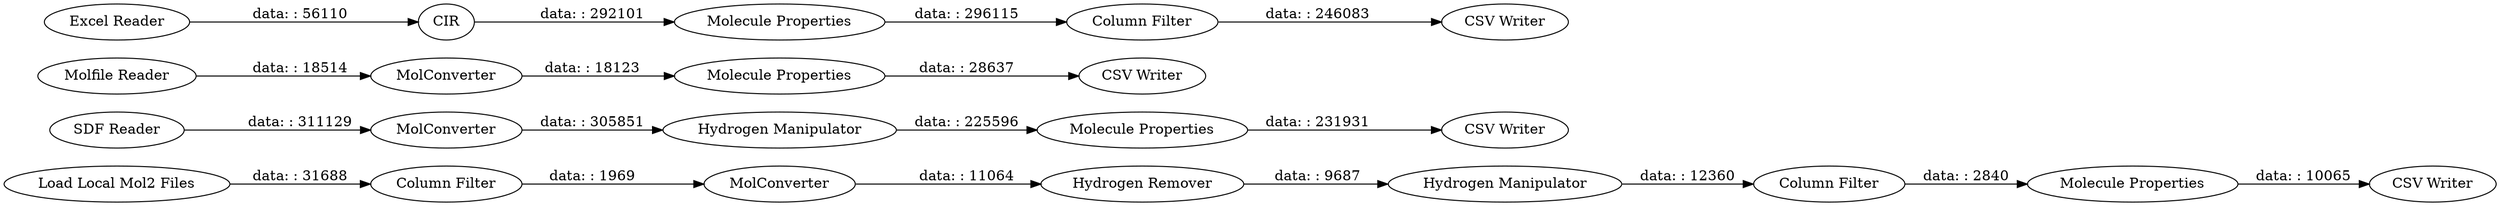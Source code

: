 digraph {
	"-6500400043762084413_176" [label="Hydrogen Remover"]
	"-6500400043762084413_182" [label="SDF Reader"]
	"-6500400043762084413_190" [label="Molecule Properties"]
	"-6500400043762084413_120" [label="Molecule Properties"]
	"-6500400043762084413_164" [label="Column Filter"]
	"-6500400043762084413_154" [label="Load Local Mol2 Files"]
	"-6500400043762084413_193" [label="Molecule Properties"]
	"-6500400043762084413_199" [label=CIR]
	"-6500400043762084413_198" [label="Excel Reader"]
	"-6500400043762084413_201" [label="Column Filter"]
	"-6500400043762084413_148" [label=MolConverter]
	"-6500400043762084413_196" [label="CSV Writer"]
	"-6500400043762084413_204" [label=MolConverter]
	"-6500400043762084413_177" [label="Column Filter"]
	"-6500400043762084413_181" [label="Molfile Reader"]
	"-6500400043762084413_203" [label=MolConverter]
	"-6500400043762084413_197" [label="CSV Writer"]
	"-6500400043762084413_202" [label="CSV Writer"]
	"-6500400043762084413_195" [label="CSV Writer"]
	"-6500400043762084413_205" [label="Hydrogen Manipulator"]
	"-6500400043762084413_179" [label="Hydrogen Manipulator"]
	"-6500400043762084413_200" [label="Molecule Properties"]
	"-6500400043762084413_182" -> "-6500400043762084413_204" [label="data: : 311129"]
	"-6500400043762084413_120" -> "-6500400043762084413_197" [label="data: : 10065"]
	"-6500400043762084413_203" -> "-6500400043762084413_190" [label="data: : 18123"]
	"-6500400043762084413_204" -> "-6500400043762084413_205" [label="data: : 305851"]
	"-6500400043762084413_177" -> "-6500400043762084413_120" [label="data: : 2840"]
	"-6500400043762084413_205" -> "-6500400043762084413_193" [label="data: : 225596"]
	"-6500400043762084413_179" -> "-6500400043762084413_177" [label="data: : 12360"]
	"-6500400043762084413_199" -> "-6500400043762084413_200" [label="data: : 292101"]
	"-6500400043762084413_176" -> "-6500400043762084413_179" [label="data: : 9687"]
	"-6500400043762084413_190" -> "-6500400043762084413_195" [label="data: : 28637"]
	"-6500400043762084413_193" -> "-6500400043762084413_196" [label="data: : 231931"]
	"-6500400043762084413_148" -> "-6500400043762084413_176" [label="data: : 11064"]
	"-6500400043762084413_181" -> "-6500400043762084413_203" [label="data: : 18514"]
	"-6500400043762084413_164" -> "-6500400043762084413_148" [label="data: : 1969"]
	"-6500400043762084413_200" -> "-6500400043762084413_201" [label="data: : 296115"]
	"-6500400043762084413_154" -> "-6500400043762084413_164" [label="data: : 31688"]
	"-6500400043762084413_201" -> "-6500400043762084413_202" [label="data: : 246083"]
	"-6500400043762084413_198" -> "-6500400043762084413_199" [label="data: : 56110"]
	rankdir=LR
}
